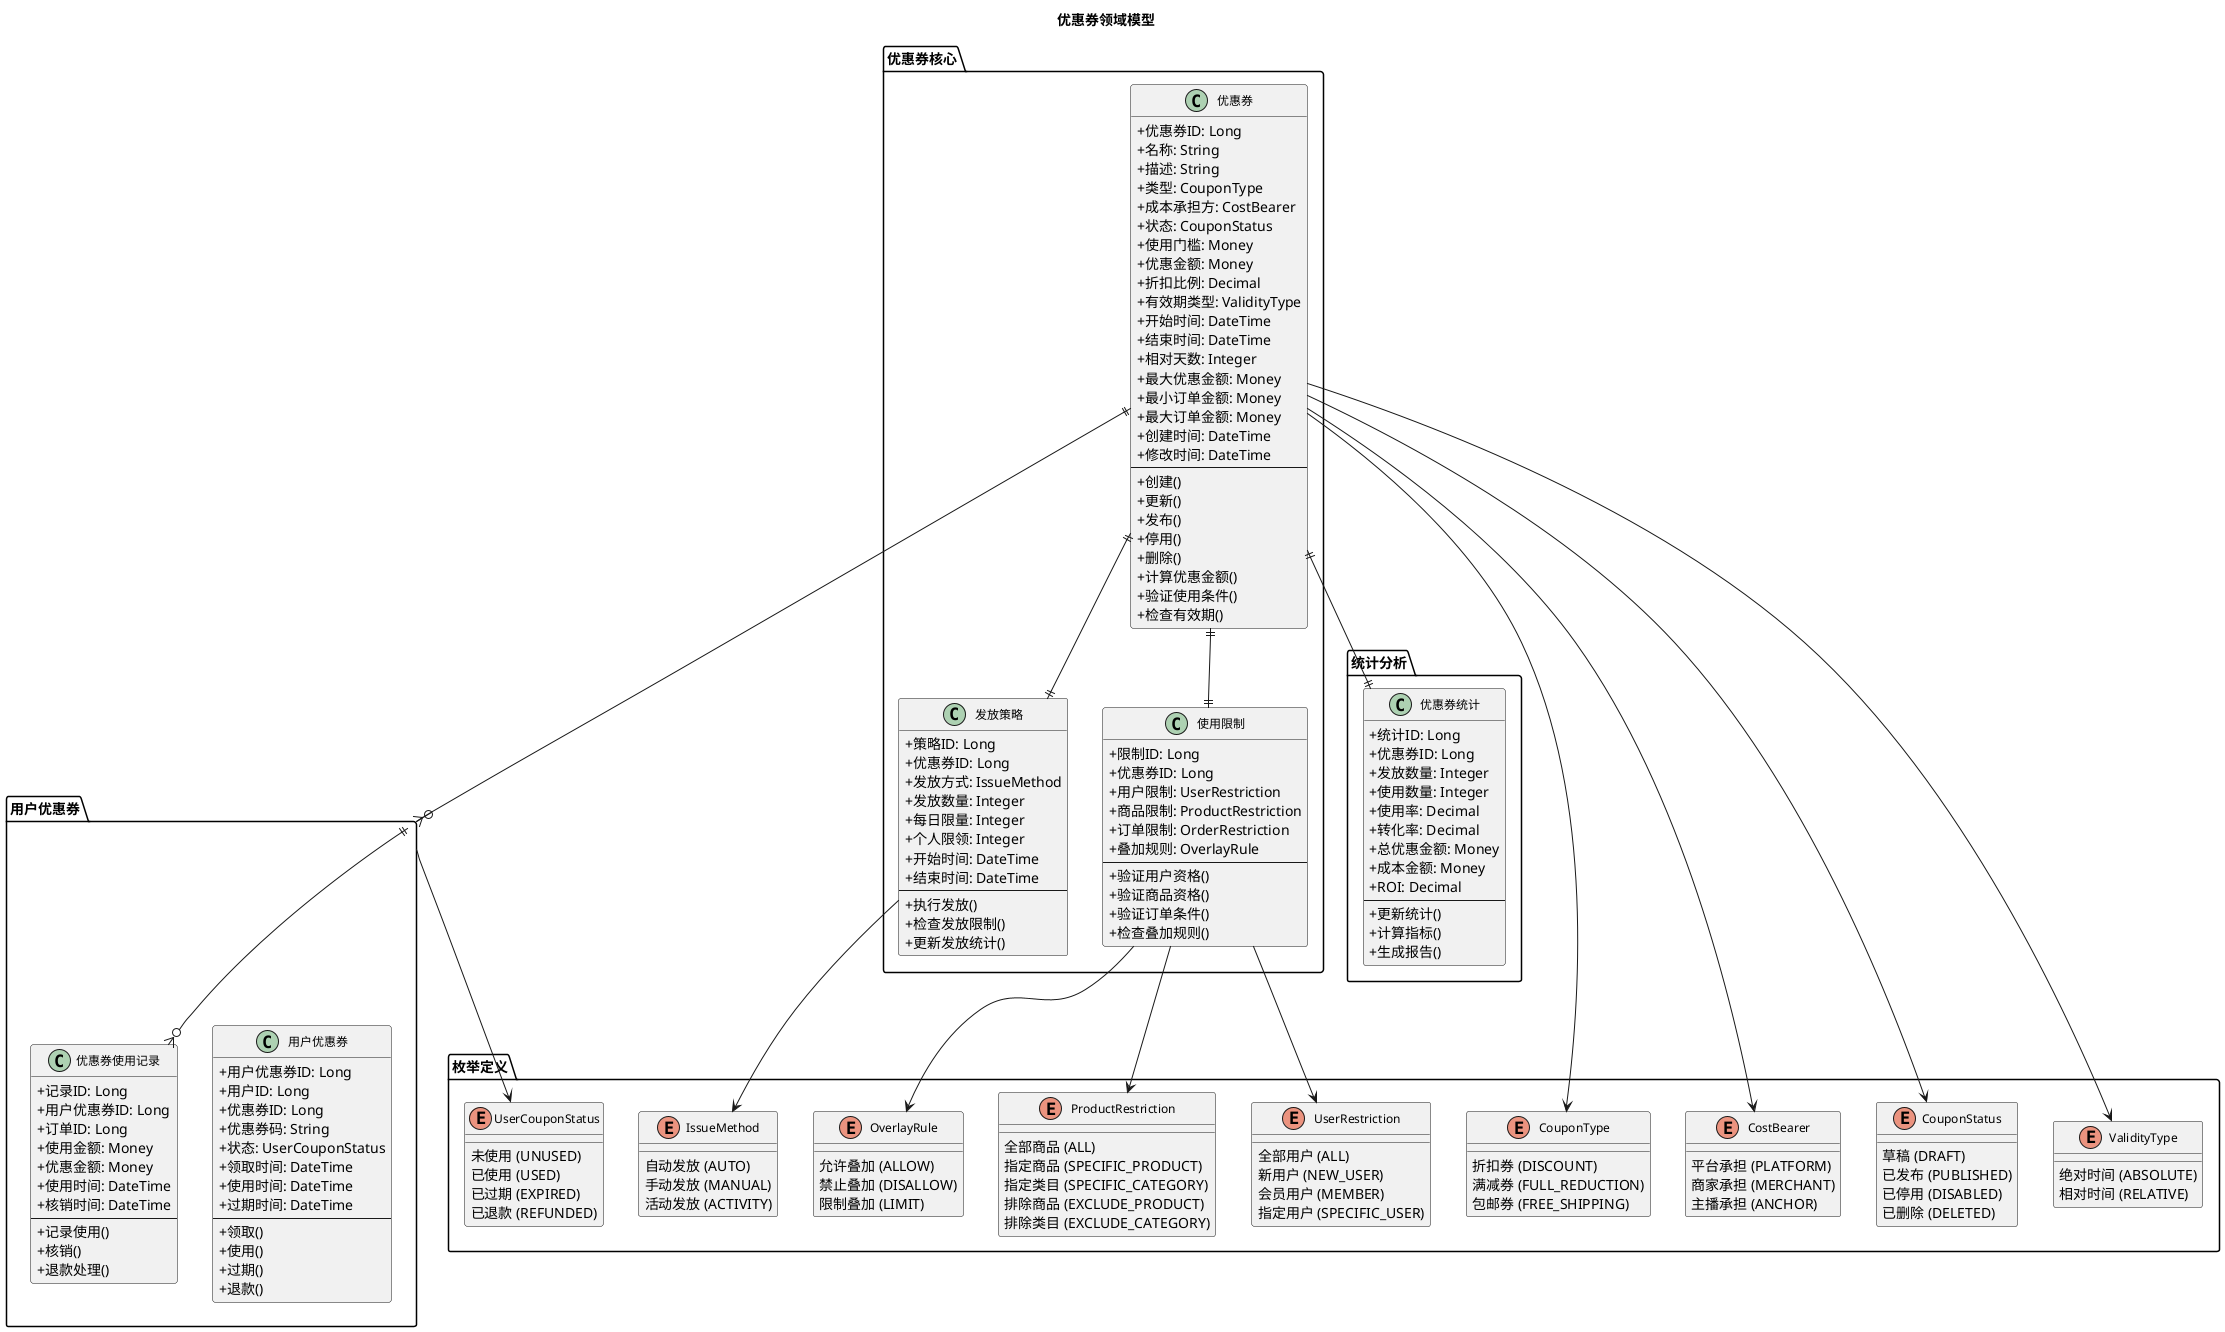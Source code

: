 @startuml
skinparam classAttributeIconSize 0
skinparam classFontSize 12
skinparam classFontName Microsoft YaHei
skinparam packageFontSize 14
skinparam packageFontName Microsoft YaHei

title 优惠券领域模型

package "优惠券核心" {
  class 优惠券 {
    +优惠券ID: Long
    +名称: String
    +描述: String
    +类型: CouponType
    +成本承担方: CostBearer
    +状态: CouponStatus
    +使用门槛: Money
    +优惠金额: Money
    +折扣比例: Decimal
    +有效期类型: ValidityType
    +开始时间: DateTime
    +结束时间: DateTime
    +相对天数: Integer
    +最大优惠金额: Money
    +最小订单金额: Money
    +最大订单金额: Money
    +创建时间: DateTime
    +修改时间: DateTime
    --
    +创建()
    +更新()
    +发布()
    +停用()
    +删除()
    +计算优惠金额()
    +验证使用条件()
    +检查有效期()
  }

  class 发放策略 {
    +策略ID: Long
    +优惠券ID: Long
    +发放方式: IssueMethod
    +发放数量: Integer
    +每日限量: Integer
    +个人限领: Integer
    +开始时间: DateTime
    +结束时间: DateTime
    --
    +执行发放()
    +检查发放限制()
    +更新发放统计()
  }

  class 使用限制 {
    +限制ID: Long
    +优惠券ID: Long
    +用户限制: UserRestriction
    +商品限制: ProductRestriction
    +订单限制: OrderRestriction
    +叠加规则: OverlayRule
    --
    +验证用户资格()
    +验证商品资格()
    +验证订单条件()
    +检查叠加规则()
  }
}

package "用户优惠券" {
  class 用户优惠券 {
    +用户优惠券ID: Long
    +用户ID: Long
    +优惠券ID: Long
    +优惠券码: String
    +状态: UserCouponStatus
    +领取时间: DateTime
    +使用时间: DateTime
    +过期时间: DateTime
    --
    +领取()
    +使用()
    +过期()
    +退款()
  }

  class 优惠券使用记录 {
    +记录ID: Long
    +用户优惠券ID: Long
    +订单ID: Long
    +使用金额: Money
    +优惠金额: Money
    +使用时间: DateTime
    +核销时间: DateTime
    --
    +记录使用()
    +核销()
    +退款处理()
  }
}

package "统计分析" {
  class 优惠券统计 {
    +统计ID: Long
    +优惠券ID: Long
    +发放数量: Integer
    +使用数量: Integer
    +使用率: Decimal
    +转化率: Decimal
    +总优惠金额: Money
    +成本金额: Money
    +ROI: Decimal
    --
    +更新统计()
    +计算指标()
    +生成报告()
  }
}

package "枚举定义" {
  enum CouponType {
    折扣券 (DISCOUNT)
    满减券 (FULL_REDUCTION)
    包邮券 (FREE_SHIPPING)
  }

  enum CostBearer {
    平台承担 (PLATFORM)
    商家承担 (MERCHANT)
    主播承担 (ANCHOR)
  }

  enum CouponStatus {
    草稿 (DRAFT)
    已发布 (PUBLISHED)
    已停用 (DISABLED)
    已删除 (DELETED)
  }

  enum ValidityType {
    绝对时间 (ABSOLUTE)
    相对时间 (RELATIVE)
  }

  enum IssueMethod {
    自动发放 (AUTO)
    手动发放 (MANUAL)
    活动发放 (ACTIVITY)
  }

  enum UserCouponStatus {
    未使用 (UNUSED)
    已使用 (USED)
    已过期 (EXPIRED)
    已退款 (REFUNDED)
  }

  enum UserRestriction {
    全部用户 (ALL)
    新用户 (NEW_USER)
    会员用户 (MEMBER)
    指定用户 (SPECIFIC_USER)
  }

  enum ProductRestriction {
    全部商品 (ALL)
    指定商品 (SPECIFIC_PRODUCT)
    指定类目 (SPECIFIC_CATEGORY)
    排除商品 (EXCLUDE_PRODUCT)
    排除类目 (EXCLUDE_CATEGORY)
  }

  enum OverlayRule {
    允许叠加 (ALLOW)
    禁止叠加 (DISALLOW)
    限制叠加 (LIMIT)
  }
}

' 关系定义
优惠券 ||--|| 发放策略
优惠券 ||--|| 使用限制
优惠券 ||--o{ 用户优惠券
用户优惠券 ||--o{ 优惠券使用记录
优惠券 ||--|| 优惠券统计

' 枚举关系
优惠券 --> CouponType
优惠券 --> CostBearer
优惠券 --> CouponStatus
优惠券 --> ValidityType
发放策略 --> IssueMethod
用户优惠券 --> UserCouponStatus
使用限制 --> UserRestriction
使用限制 --> ProductRestriction
使用限制 --> OverlayRule

@enduml 